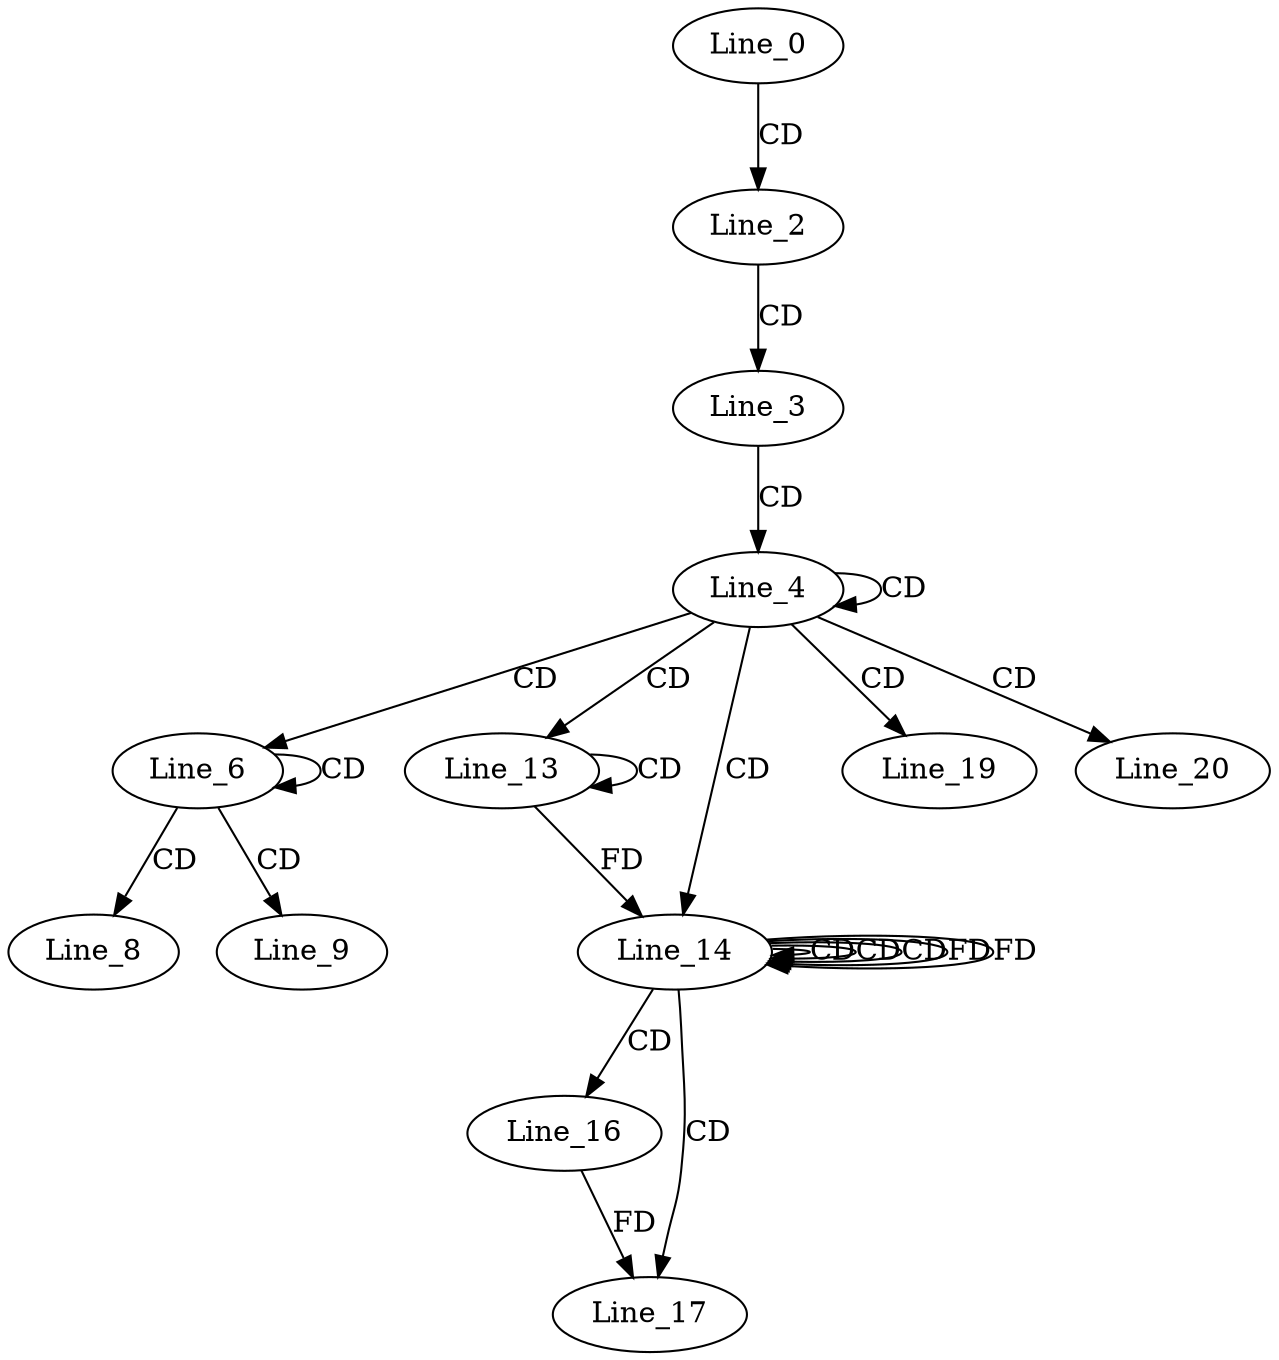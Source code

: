 digraph G {
  Line_0;
  Line_2;
  Line_3;
  Line_4;
  Line_4;
  Line_6;
  Line_6;
  Line_8;
  Line_9;
  Line_13;
  Line_13;
  Line_14;
  Line_14;
  Line_14;
  Line_16;
  Line_16;
  Line_17;
  Line_19;
  Line_20;
  Line_0 -> Line_2 [ label="CD" ];
  Line_2 -> Line_3 [ label="CD" ];
  Line_3 -> Line_4 [ label="CD" ];
  Line_4 -> Line_4 [ label="CD" ];
  Line_4 -> Line_6 [ label="CD" ];
  Line_6 -> Line_6 [ label="CD" ];
  Line_6 -> Line_8 [ label="CD" ];
  Line_6 -> Line_9 [ label="CD" ];
  Line_4 -> Line_13 [ label="CD" ];
  Line_13 -> Line_13 [ label="CD" ];
  Line_4 -> Line_14 [ label="CD" ];
  Line_14 -> Line_14 [ label="CD" ];
  Line_13 -> Line_14 [ label="FD" ];
  Line_14 -> Line_14 [ label="CD" ];
  Line_14 -> Line_14 [ label="CD" ];
  Line_14 -> Line_14 [ label="FD" ];
  Line_14 -> Line_16 [ label="CD" ];
  Line_14 -> Line_17 [ label="CD" ];
  Line_16 -> Line_17 [ label="FD" ];
  Line_4 -> Line_19 [ label="CD" ];
  Line_4 -> Line_20 [ label="CD" ];
  Line_14 -> Line_14 [ label="FD" ];
}
